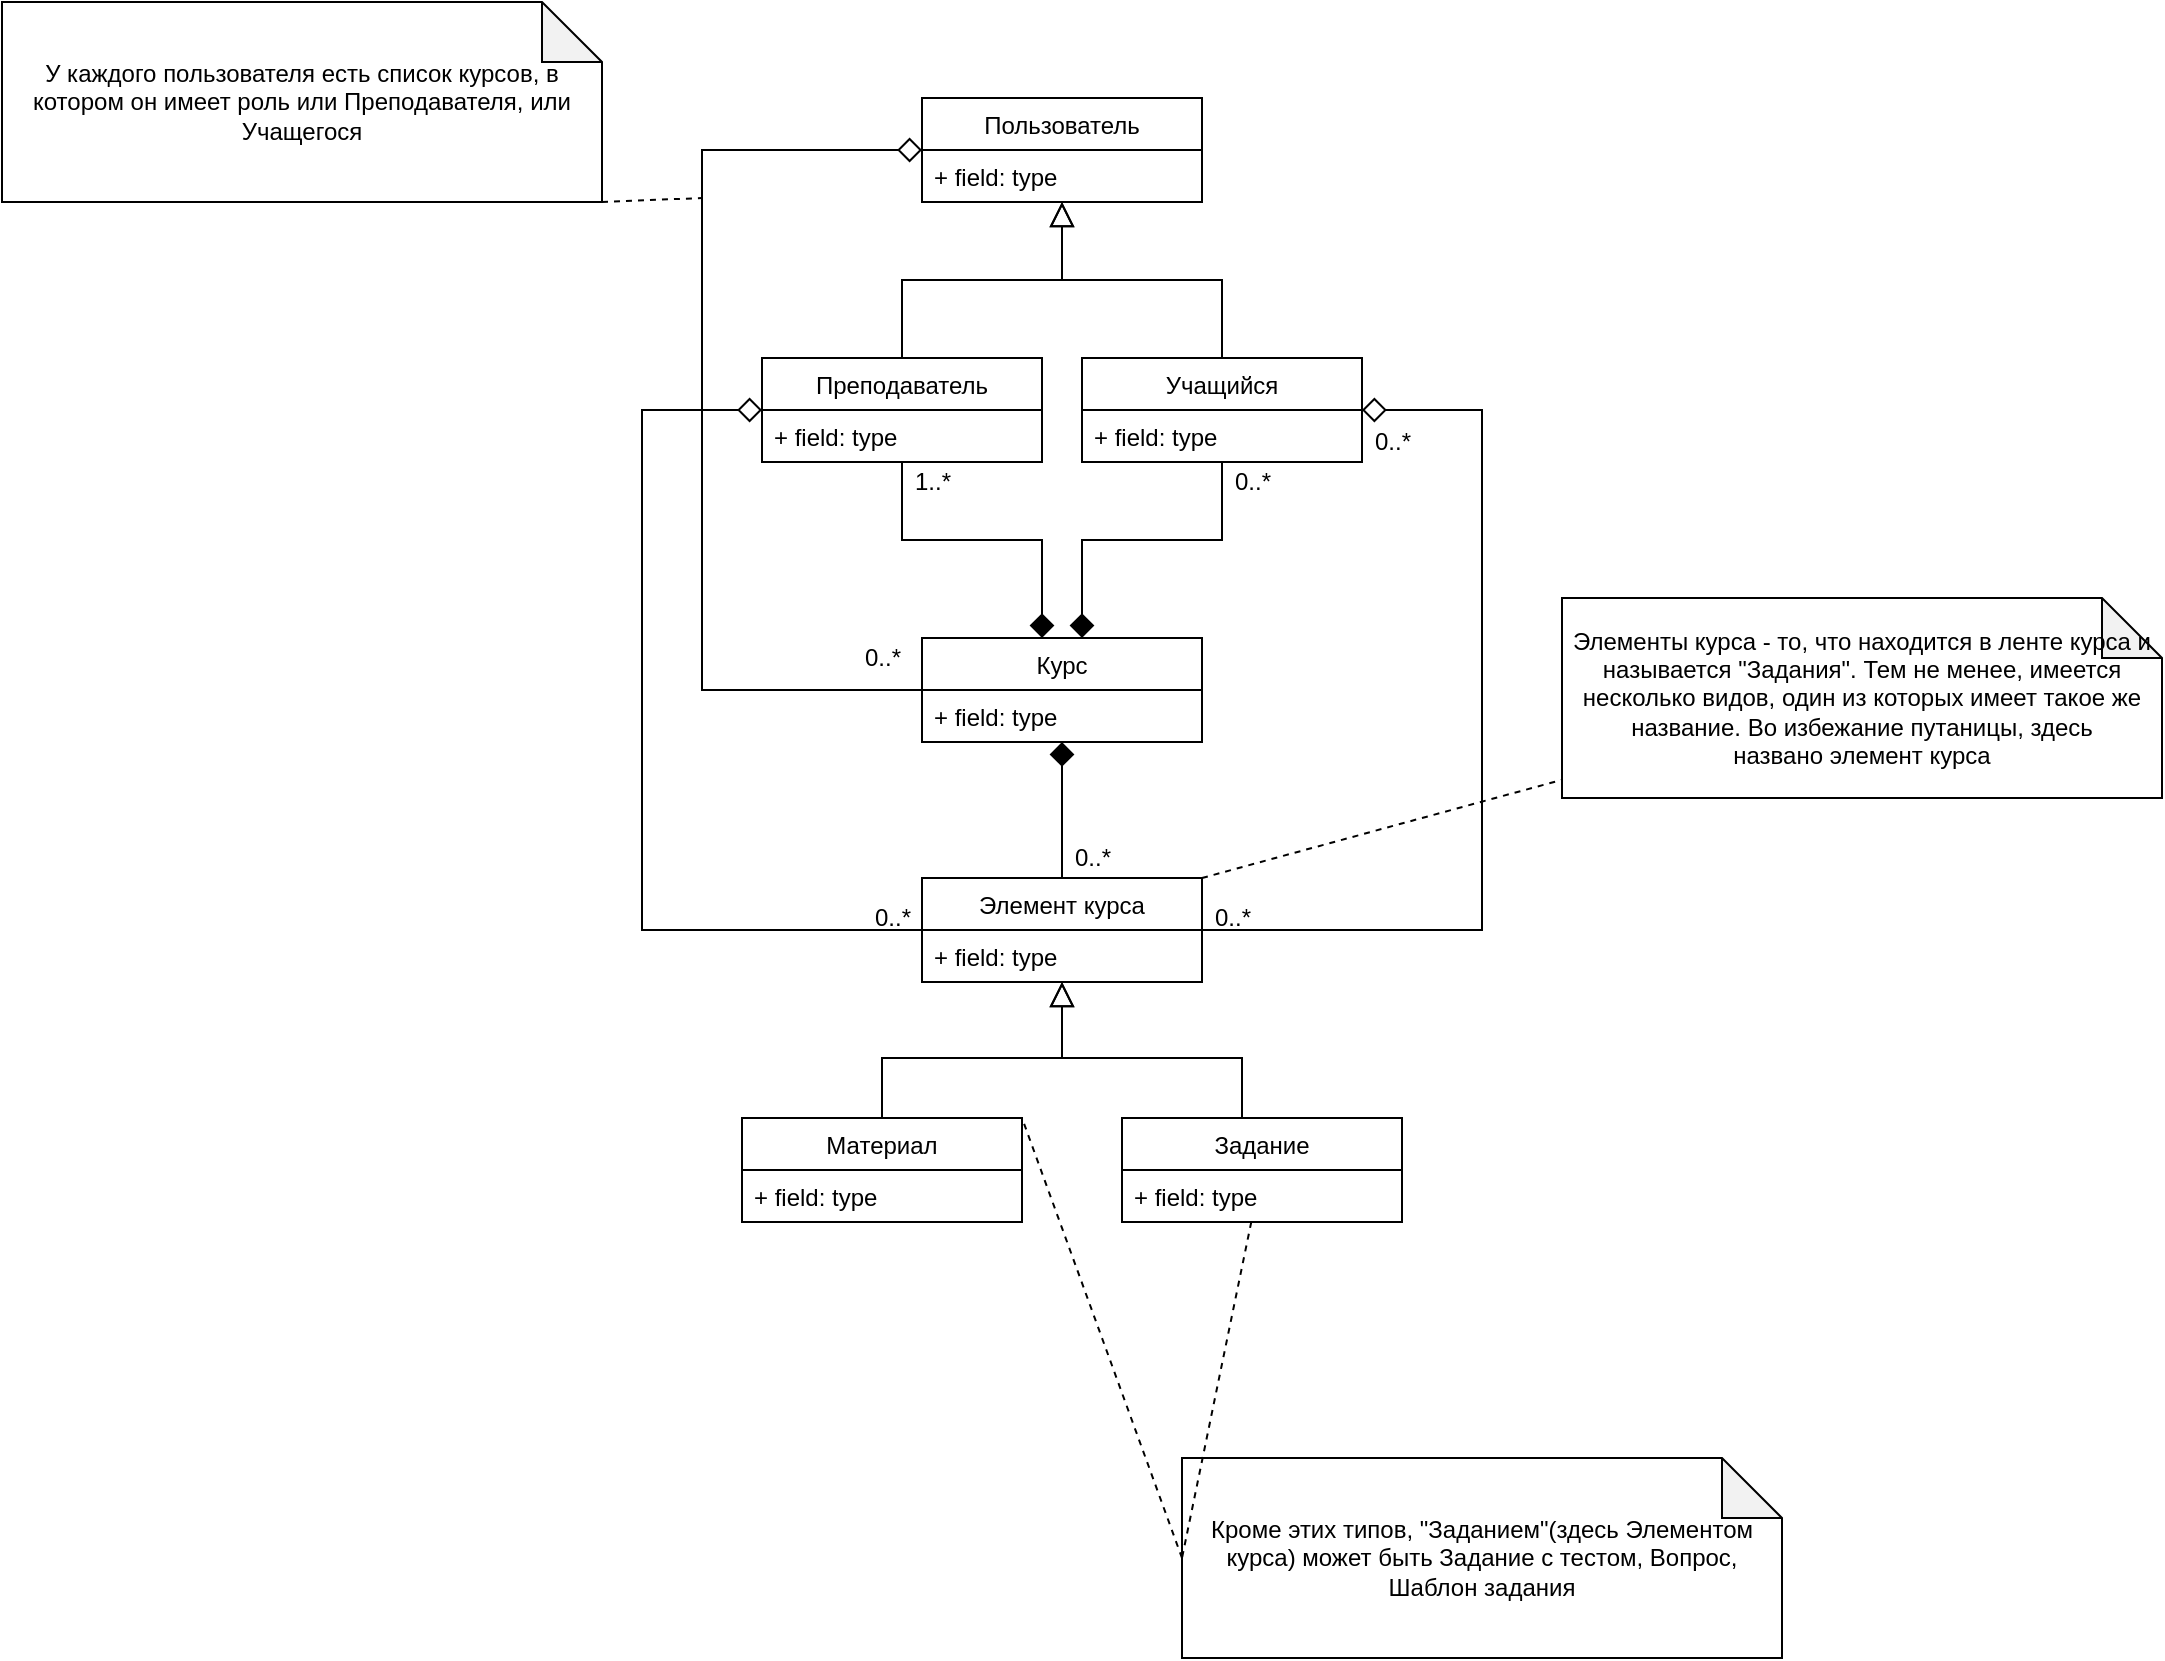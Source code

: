 <mxfile version="16.6.4" type="github">
  <diagram id="NxxsqZCPcX2PlIqRilHn" name="Page-1">
    <mxGraphModel dx="2098" dy="677" grid="1" gridSize="10" guides="1" tooltips="1" connect="1" arrows="1" fold="1" page="1" pageScale="1" pageWidth="850" pageHeight="1100" math="0" shadow="0">
      <root>
        <mxCell id="0" />
        <mxCell id="1" parent="0" />
        <mxCell id="6SlPkcXg1XJXGTFfmreU-27" style="edgeStyle=orthogonalEdgeStyle;rounded=0;orthogonalLoop=1;jettySize=auto;html=1;endArrow=none;endFill=0;startArrow=diamond;startFill=1;endSize=10;startSize=10;" edge="1" parent="1" source="6SlPkcXg1XJXGTFfmreU-9" target="6SlPkcXg1XJXGTFfmreU-17">
          <mxGeometry relative="1" as="geometry">
            <Array as="points">
              <mxPoint x="240" y="521" />
              <mxPoint x="310" y="521" />
            </Array>
          </mxGeometry>
        </mxCell>
        <mxCell id="6SlPkcXg1XJXGTFfmreU-28" style="edgeStyle=orthogonalEdgeStyle;rounded=0;orthogonalLoop=1;jettySize=auto;html=1;startArrow=diamond;startFill=1;endArrow=none;endFill=0;startSize=10;endSize=10;" edge="1" parent="1" source="6SlPkcXg1XJXGTFfmreU-9" target="6SlPkcXg1XJXGTFfmreU-21">
          <mxGeometry relative="1" as="geometry">
            <Array as="points">
              <mxPoint x="220" y="521" />
              <mxPoint x="150" y="521" />
            </Array>
          </mxGeometry>
        </mxCell>
        <mxCell id="6SlPkcXg1XJXGTFfmreU-42" style="edgeStyle=orthogonalEdgeStyle;rounded=0;orthogonalLoop=1;jettySize=auto;html=1;startArrow=diamond;startFill=1;endArrow=none;endFill=0;startSize=10;endSize=10;" edge="1" parent="1" source="6SlPkcXg1XJXGTFfmreU-9" target="6SlPkcXg1XJXGTFfmreU-31">
          <mxGeometry relative="1" as="geometry" />
        </mxCell>
        <mxCell id="6SlPkcXg1XJXGTFfmreU-9" value="Курс" style="swimlane;fontStyle=0;childLayout=stackLayout;horizontal=1;startSize=26;fillColor=none;horizontalStack=0;resizeParent=1;resizeParentMax=0;resizeLast=0;collapsible=1;marginBottom=0;" vertex="1" parent="1">
          <mxGeometry x="160" y="570" width="140" height="52" as="geometry" />
        </mxCell>
        <mxCell id="6SlPkcXg1XJXGTFfmreU-10" value="+ field: type" style="text;strokeColor=none;fillColor=none;align=left;verticalAlign=top;spacingLeft=4;spacingRight=4;overflow=hidden;rotatable=0;points=[[0,0.5],[1,0.5]];portConstraint=eastwest;" vertex="1" parent="6SlPkcXg1XJXGTFfmreU-9">
          <mxGeometry y="26" width="140" height="26" as="geometry" />
        </mxCell>
        <mxCell id="6SlPkcXg1XJXGTFfmreU-52" style="edgeStyle=orthogonalEdgeStyle;rounded=0;orthogonalLoop=1;jettySize=auto;html=1;startArrow=diamond;startFill=0;endArrow=none;endFill=0;startSize=10;endSize=10;" edge="1" parent="1" source="6SlPkcXg1XJXGTFfmreU-13" target="6SlPkcXg1XJXGTFfmreU-9">
          <mxGeometry relative="1" as="geometry">
            <Array as="points">
              <mxPoint x="50" y="326" />
              <mxPoint x="50" y="596" />
            </Array>
          </mxGeometry>
        </mxCell>
        <mxCell id="6SlPkcXg1XJXGTFfmreU-13" value="Пользователь" style="swimlane;fontStyle=0;childLayout=stackLayout;horizontal=1;startSize=26;fillColor=none;horizontalStack=0;resizeParent=1;resizeParentMax=0;resizeLast=0;collapsible=1;marginBottom=0;" vertex="1" parent="1">
          <mxGeometry x="160" y="300" width="140" height="52" as="geometry" />
        </mxCell>
        <mxCell id="6SlPkcXg1XJXGTFfmreU-14" value="+ field: type" style="text;strokeColor=none;fillColor=none;align=left;verticalAlign=top;spacingLeft=4;spacingRight=4;overflow=hidden;rotatable=0;points=[[0,0.5],[1,0.5]];portConstraint=eastwest;" vertex="1" parent="6SlPkcXg1XJXGTFfmreU-13">
          <mxGeometry y="26" width="140" height="26" as="geometry" />
        </mxCell>
        <mxCell id="6SlPkcXg1XJXGTFfmreU-26" style="edgeStyle=orthogonalEdgeStyle;rounded=0;orthogonalLoop=1;jettySize=auto;html=1;endArrow=block;endFill=0;endSize=10;startSize=10;" edge="1" parent="1" source="6SlPkcXg1XJXGTFfmreU-17" target="6SlPkcXg1XJXGTFfmreU-13">
          <mxGeometry relative="1" as="geometry" />
        </mxCell>
        <mxCell id="6SlPkcXg1XJXGTFfmreU-57" style="edgeStyle=orthogonalEdgeStyle;rounded=0;orthogonalLoop=1;jettySize=auto;html=1;startArrow=diamond;startFill=0;endArrow=none;endFill=0;startSize=10;endSize=10;" edge="1" parent="1" source="6SlPkcXg1XJXGTFfmreU-17" target="6SlPkcXg1XJXGTFfmreU-31">
          <mxGeometry relative="1" as="geometry">
            <mxPoint x="380" y="660" as="targetPoint" />
            <Array as="points">
              <mxPoint x="440" y="456" />
              <mxPoint x="440" y="716" />
            </Array>
          </mxGeometry>
        </mxCell>
        <mxCell id="6SlPkcXg1XJXGTFfmreU-17" value="Учащийся" style="swimlane;fontStyle=0;childLayout=stackLayout;horizontal=1;startSize=26;fillColor=none;horizontalStack=0;resizeParent=1;resizeParentMax=0;resizeLast=0;collapsible=1;marginBottom=0;" vertex="1" parent="1">
          <mxGeometry x="240" y="430" width="140" height="52" as="geometry" />
        </mxCell>
        <mxCell id="6SlPkcXg1XJXGTFfmreU-18" value="+ field: type" style="text;strokeColor=none;fillColor=none;align=left;verticalAlign=top;spacingLeft=4;spacingRight=4;overflow=hidden;rotatable=0;points=[[0,0.5],[1,0.5]];portConstraint=eastwest;" vertex="1" parent="6SlPkcXg1XJXGTFfmreU-17">
          <mxGeometry y="26" width="140" height="26" as="geometry" />
        </mxCell>
        <mxCell id="6SlPkcXg1XJXGTFfmreU-25" style="edgeStyle=orthogonalEdgeStyle;rounded=0;orthogonalLoop=1;jettySize=auto;html=1;endArrow=block;endFill=0;endSize=10;startSize=10;" edge="1" parent="1" source="6SlPkcXg1XJXGTFfmreU-21" target="6SlPkcXg1XJXGTFfmreU-13">
          <mxGeometry relative="1" as="geometry" />
        </mxCell>
        <mxCell id="6SlPkcXg1XJXGTFfmreU-58" style="edgeStyle=orthogonalEdgeStyle;rounded=0;orthogonalLoop=1;jettySize=auto;html=1;startArrow=diamond;startFill=0;endArrow=none;endFill=0;startSize=10;endSize=10;" edge="1" parent="1" source="6SlPkcXg1XJXGTFfmreU-21" target="6SlPkcXg1XJXGTFfmreU-31">
          <mxGeometry relative="1" as="geometry">
            <Array as="points">
              <mxPoint x="20" y="456" />
              <mxPoint x="20" y="716" />
            </Array>
          </mxGeometry>
        </mxCell>
        <mxCell id="6SlPkcXg1XJXGTFfmreU-21" value="Преподаватель" style="swimlane;fontStyle=0;childLayout=stackLayout;horizontal=1;startSize=26;fillColor=none;horizontalStack=0;resizeParent=1;resizeParentMax=0;resizeLast=0;collapsible=1;marginBottom=0;" vertex="1" parent="1">
          <mxGeometry x="80" y="430" width="140" height="52" as="geometry" />
        </mxCell>
        <mxCell id="6SlPkcXg1XJXGTFfmreU-22" value="+ field: type" style="text;strokeColor=none;fillColor=none;align=left;verticalAlign=top;spacingLeft=4;spacingRight=4;overflow=hidden;rotatable=0;points=[[0,0.5],[1,0.5]];portConstraint=eastwest;" vertex="1" parent="6SlPkcXg1XJXGTFfmreU-21">
          <mxGeometry y="26" width="140" height="26" as="geometry" />
        </mxCell>
        <mxCell id="6SlPkcXg1XJXGTFfmreU-29" value="1..*" style="text;html=1;align=center;verticalAlign=middle;resizable=0;points=[];autosize=1;strokeColor=none;fillColor=none;" vertex="1" parent="1">
          <mxGeometry x="150" y="482" width="30" height="20" as="geometry" />
        </mxCell>
        <mxCell id="6SlPkcXg1XJXGTFfmreU-30" value="0..*" style="text;html=1;align=center;verticalAlign=middle;resizable=0;points=[];autosize=1;strokeColor=none;fillColor=none;" vertex="1" parent="1">
          <mxGeometry x="310" y="482" width="30" height="20" as="geometry" />
        </mxCell>
        <mxCell id="6SlPkcXg1XJXGTFfmreU-31" value="Элемент курса" style="swimlane;fontStyle=0;childLayout=stackLayout;horizontal=1;startSize=26;fillColor=none;horizontalStack=0;resizeParent=1;resizeParentMax=0;resizeLast=0;collapsible=1;marginBottom=0;" vertex="1" parent="1">
          <mxGeometry x="160" y="690" width="140" height="52" as="geometry" />
        </mxCell>
        <mxCell id="6SlPkcXg1XJXGTFfmreU-32" value="+ field: type" style="text;strokeColor=none;fillColor=none;align=left;verticalAlign=top;spacingLeft=4;spacingRight=4;overflow=hidden;rotatable=0;points=[[0,0.5],[1,0.5]];portConstraint=eastwest;" vertex="1" parent="6SlPkcXg1XJXGTFfmreU-31">
          <mxGeometry y="26" width="140" height="26" as="geometry" />
        </mxCell>
        <mxCell id="6SlPkcXg1XJXGTFfmreU-48" style="edgeStyle=orthogonalEdgeStyle;rounded=0;orthogonalLoop=1;jettySize=auto;html=1;startArrow=none;startFill=0;endArrow=block;endFill=0;startSize=10;endSize=10;" edge="1" parent="1" source="6SlPkcXg1XJXGTFfmreU-35" target="6SlPkcXg1XJXGTFfmreU-31">
          <mxGeometry relative="1" as="geometry">
            <Array as="points">
              <mxPoint x="140" y="780" />
              <mxPoint x="230" y="780" />
            </Array>
          </mxGeometry>
        </mxCell>
        <mxCell id="6SlPkcXg1XJXGTFfmreU-35" value="Материал" style="swimlane;fontStyle=0;childLayout=stackLayout;horizontal=1;startSize=26;fillColor=none;horizontalStack=0;resizeParent=1;resizeParentMax=0;resizeLast=0;collapsible=1;marginBottom=0;" vertex="1" parent="1">
          <mxGeometry x="70" y="810" width="140" height="52" as="geometry" />
        </mxCell>
        <mxCell id="6SlPkcXg1XJXGTFfmreU-36" value="+ field: type" style="text;strokeColor=none;fillColor=none;align=left;verticalAlign=top;spacingLeft=4;spacingRight=4;overflow=hidden;rotatable=0;points=[[0,0.5],[1,0.5]];portConstraint=eastwest;" vertex="1" parent="6SlPkcXg1XJXGTFfmreU-35">
          <mxGeometry y="26" width="140" height="26" as="geometry" />
        </mxCell>
        <mxCell id="6SlPkcXg1XJXGTFfmreU-47" style="edgeStyle=orthogonalEdgeStyle;rounded=0;orthogonalLoop=1;jettySize=auto;html=1;startArrow=none;startFill=0;endArrow=block;endFill=0;startSize=10;endSize=10;" edge="1" parent="1" source="6SlPkcXg1XJXGTFfmreU-37" target="6SlPkcXg1XJXGTFfmreU-31">
          <mxGeometry relative="1" as="geometry">
            <Array as="points">
              <mxPoint x="320" y="780" />
              <mxPoint x="230" y="780" />
            </Array>
          </mxGeometry>
        </mxCell>
        <mxCell id="6SlPkcXg1XJXGTFfmreU-37" value="Задание" style="swimlane;fontStyle=0;childLayout=stackLayout;horizontal=1;startSize=26;fillColor=none;horizontalStack=0;resizeParent=1;resizeParentMax=0;resizeLast=0;collapsible=1;marginBottom=0;" vertex="1" parent="1">
          <mxGeometry x="260" y="810" width="140" height="52" as="geometry" />
        </mxCell>
        <mxCell id="6SlPkcXg1XJXGTFfmreU-38" value="+ field: type" style="text;strokeColor=none;fillColor=none;align=left;verticalAlign=top;spacingLeft=4;spacingRight=4;overflow=hidden;rotatable=0;points=[[0,0.5],[1,0.5]];portConstraint=eastwest;" vertex="1" parent="6SlPkcXg1XJXGTFfmreU-37">
          <mxGeometry y="26" width="140" height="26" as="geometry" />
        </mxCell>
        <mxCell id="6SlPkcXg1XJXGTFfmreU-43" value="0..*" style="text;html=1;align=center;verticalAlign=middle;resizable=0;points=[];autosize=1;strokeColor=none;fillColor=none;" vertex="1" parent="1">
          <mxGeometry x="230" y="670" width="30" height="20" as="geometry" />
        </mxCell>
        <mxCell id="6SlPkcXg1XJXGTFfmreU-44" value="Элементы курса - то, что находится в ленте курса и называется &quot;Задания&quot;. Тем не менее, имеется несколько видов, один из которых имеет такое же название. Во избежание путаницы, здесь &lt;br&gt;названо элемент курса" style="shape=note;whiteSpace=wrap;html=1;backgroundOutline=1;darkOpacity=0.05;" vertex="1" parent="1">
          <mxGeometry x="480" y="550" width="300" height="100" as="geometry" />
        </mxCell>
        <mxCell id="6SlPkcXg1XJXGTFfmreU-45" value="" style="endArrow=none;dashed=1;html=1;rounded=0;startSize=10;endSize=10;exitX=1;exitY=0;exitDx=0;exitDy=0;" edge="1" parent="1" source="6SlPkcXg1XJXGTFfmreU-31" target="6SlPkcXg1XJXGTFfmreU-44">
          <mxGeometry width="50" height="50" relative="1" as="geometry">
            <mxPoint x="310" y="590" as="sourcePoint" />
            <mxPoint x="360" y="540" as="targetPoint" />
          </mxGeometry>
        </mxCell>
        <mxCell id="6SlPkcXg1XJXGTFfmreU-49" value="Кроме этих типов, &quot;Заданием&quot;(здесь Элементом курса) может быть Задание с тестом, Вопрос, Шаблон задания" style="shape=note;whiteSpace=wrap;html=1;backgroundOutline=1;darkOpacity=0.05;" vertex="1" parent="1">
          <mxGeometry x="290" y="980" width="300" height="100" as="geometry" />
        </mxCell>
        <mxCell id="6SlPkcXg1XJXGTFfmreU-50" value="" style="endArrow=none;dashed=1;html=1;rounded=0;startSize=10;endSize=10;entryX=0;entryY=0.5;entryDx=0;entryDy=0;entryPerimeter=0;" edge="1" parent="1" source="6SlPkcXg1XJXGTFfmreU-37" target="6SlPkcXg1XJXGTFfmreU-49">
          <mxGeometry width="50" height="50" relative="1" as="geometry">
            <mxPoint x="230" y="770" as="sourcePoint" />
            <mxPoint x="360" y="550" as="targetPoint" />
          </mxGeometry>
        </mxCell>
        <mxCell id="6SlPkcXg1XJXGTFfmreU-51" value="" style="endArrow=none;dashed=1;html=1;rounded=0;startSize=10;endSize=10;exitX=0;exitY=0.5;exitDx=0;exitDy=0;exitPerimeter=0;entryX=1;entryY=0;entryDx=0;entryDy=0;" edge="1" parent="1" source="6SlPkcXg1XJXGTFfmreU-49" target="6SlPkcXg1XJXGTFfmreU-35">
          <mxGeometry width="50" height="50" relative="1" as="geometry">
            <mxPoint x="310" y="600" as="sourcePoint" />
            <mxPoint x="360" y="550" as="targetPoint" />
          </mxGeometry>
        </mxCell>
        <mxCell id="6SlPkcXg1XJXGTFfmreU-53" value="У каждого пользователя есть список курсов, в котором он имеет роль или Преподавателя, или Учащегося" style="shape=note;whiteSpace=wrap;html=1;backgroundOutline=1;darkOpacity=0.05;" vertex="1" parent="1">
          <mxGeometry x="-300" y="252" width="300" height="100" as="geometry" />
        </mxCell>
        <mxCell id="6SlPkcXg1XJXGTFfmreU-54" value="" style="endArrow=none;dashed=1;html=1;rounded=0;startSize=10;endSize=10;exitX=1;exitY=1;exitDx=0;exitDy=0;exitPerimeter=0;" edge="1" parent="1" source="6SlPkcXg1XJXGTFfmreU-53">
          <mxGeometry width="50" height="50" relative="1" as="geometry">
            <mxPoint x="310" y="620" as="sourcePoint" />
            <mxPoint x="50" y="350" as="targetPoint" />
          </mxGeometry>
        </mxCell>
        <mxCell id="6SlPkcXg1XJXGTFfmreU-55" value="0..*" style="text;html=1;align=center;verticalAlign=middle;resizable=0;points=[];autosize=1;strokeColor=none;fillColor=none;" vertex="1" parent="1">
          <mxGeometry x="125" y="570" width="30" height="20" as="geometry" />
        </mxCell>
        <mxCell id="6SlPkcXg1XJXGTFfmreU-59" value="0..*" style="text;html=1;align=center;verticalAlign=middle;resizable=0;points=[];autosize=1;strokeColor=none;fillColor=none;" vertex="1" parent="1">
          <mxGeometry x="300" y="700" width="30" height="20" as="geometry" />
        </mxCell>
        <mxCell id="6SlPkcXg1XJXGTFfmreU-60" value="0..*" style="text;html=1;align=center;verticalAlign=middle;resizable=0;points=[];autosize=1;strokeColor=none;fillColor=none;" vertex="1" parent="1">
          <mxGeometry x="130" y="700" width="30" height="20" as="geometry" />
        </mxCell>
        <mxCell id="6SlPkcXg1XJXGTFfmreU-61" value="0..*" style="text;html=1;align=center;verticalAlign=middle;resizable=0;points=[];autosize=1;strokeColor=none;fillColor=none;" vertex="1" parent="1">
          <mxGeometry x="380" y="462" width="30" height="20" as="geometry" />
        </mxCell>
      </root>
    </mxGraphModel>
  </diagram>
</mxfile>
